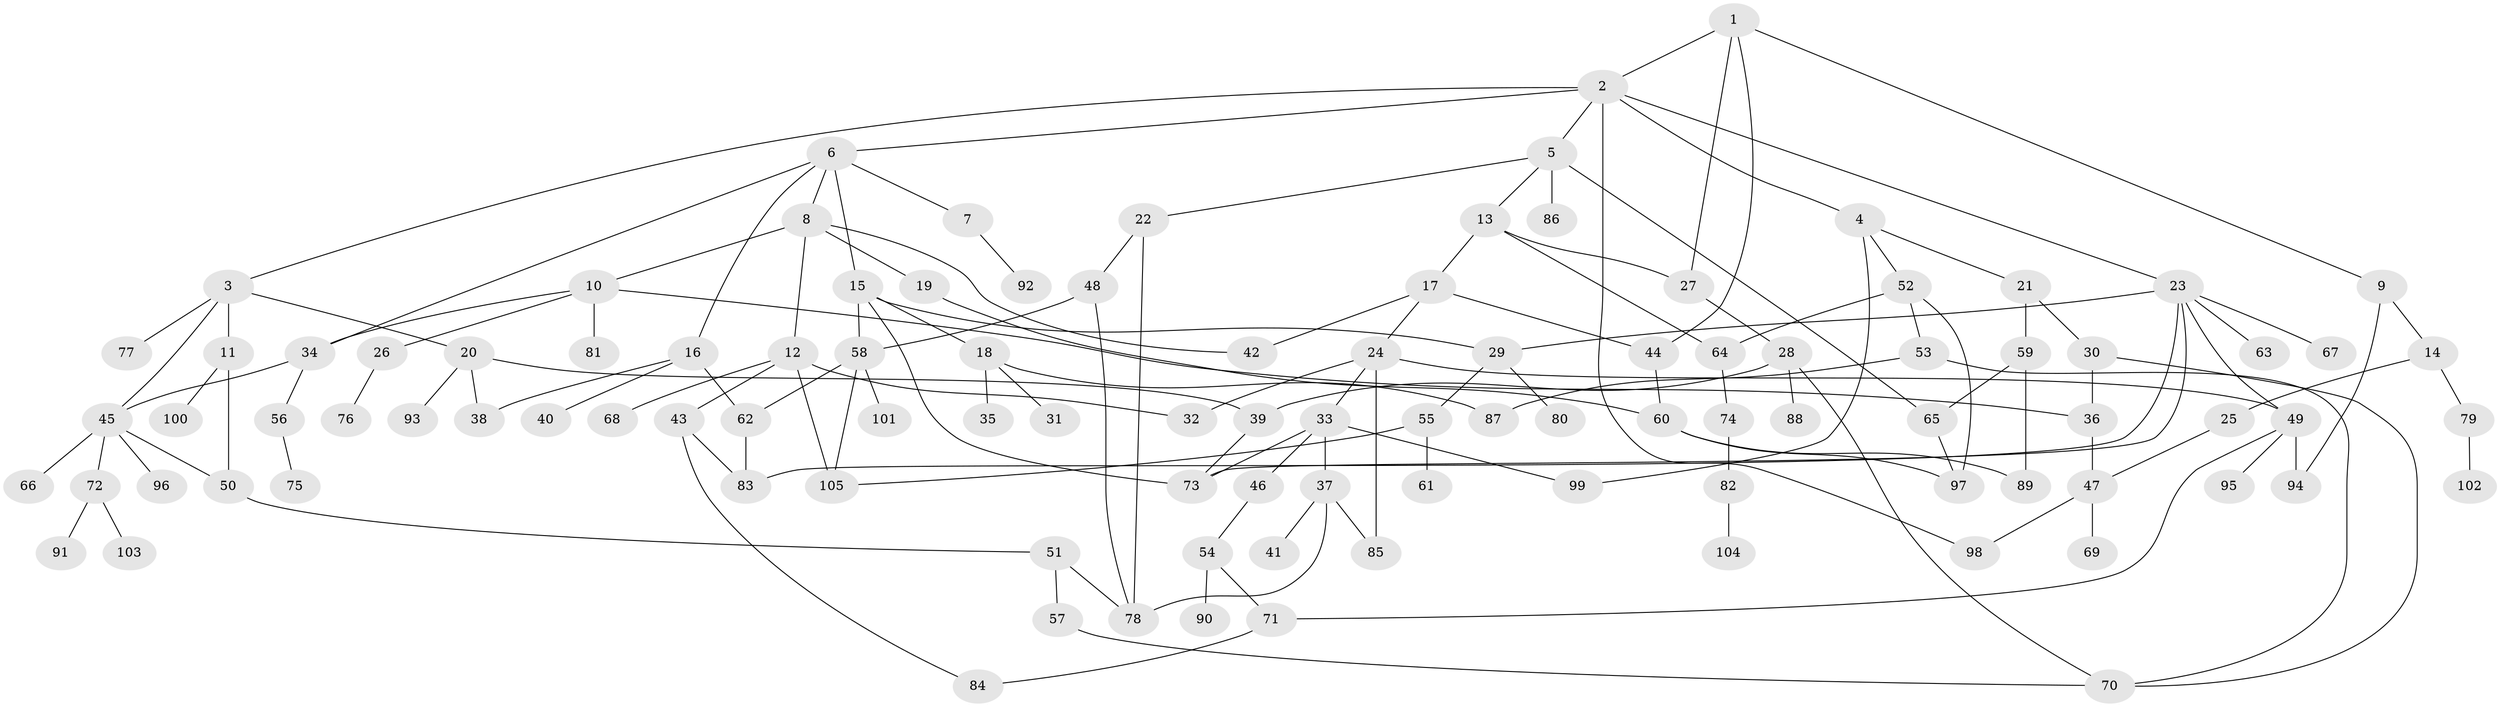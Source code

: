 // coarse degree distribution, {7: 0.07142857142857142, 2: 0.07142857142857142, 1: 0.5238095238095238, 5: 0.07142857142857142, 3: 0.14285714285714285, 10: 0.047619047619047616, 8: 0.023809523809523808, 4: 0.023809523809523808, 6: 0.023809523809523808}
// Generated by graph-tools (version 1.1) at 2025/44/03/04/25 21:44:46]
// undirected, 105 vertices, 145 edges
graph export_dot {
graph [start="1"]
  node [color=gray90,style=filled];
  1;
  2;
  3;
  4;
  5;
  6;
  7;
  8;
  9;
  10;
  11;
  12;
  13;
  14;
  15;
  16;
  17;
  18;
  19;
  20;
  21;
  22;
  23;
  24;
  25;
  26;
  27;
  28;
  29;
  30;
  31;
  32;
  33;
  34;
  35;
  36;
  37;
  38;
  39;
  40;
  41;
  42;
  43;
  44;
  45;
  46;
  47;
  48;
  49;
  50;
  51;
  52;
  53;
  54;
  55;
  56;
  57;
  58;
  59;
  60;
  61;
  62;
  63;
  64;
  65;
  66;
  67;
  68;
  69;
  70;
  71;
  72;
  73;
  74;
  75;
  76;
  77;
  78;
  79;
  80;
  81;
  82;
  83;
  84;
  85;
  86;
  87;
  88;
  89;
  90;
  91;
  92;
  93;
  94;
  95;
  96;
  97;
  98;
  99;
  100;
  101;
  102;
  103;
  104;
  105;
  1 -- 2;
  1 -- 9;
  1 -- 27;
  1 -- 44;
  2 -- 3;
  2 -- 4;
  2 -- 5;
  2 -- 6;
  2 -- 23;
  2 -- 98;
  3 -- 11;
  3 -- 20;
  3 -- 77;
  3 -- 45;
  4 -- 21;
  4 -- 52;
  4 -- 99;
  5 -- 13;
  5 -- 22;
  5 -- 65;
  5 -- 86;
  6 -- 7;
  6 -- 8;
  6 -- 15;
  6 -- 16;
  6 -- 34;
  7 -- 92;
  8 -- 10;
  8 -- 12;
  8 -- 19;
  8 -- 42;
  9 -- 14;
  9 -- 94;
  10 -- 26;
  10 -- 36;
  10 -- 81;
  10 -- 34;
  11 -- 50;
  11 -- 100;
  12 -- 32;
  12 -- 43;
  12 -- 68;
  12 -- 105;
  13 -- 17;
  13 -- 64;
  13 -- 27;
  14 -- 25;
  14 -- 79;
  15 -- 18;
  15 -- 58;
  15 -- 73;
  15 -- 29;
  16 -- 38;
  16 -- 40;
  16 -- 62;
  17 -- 24;
  17 -- 42;
  17 -- 44;
  18 -- 31;
  18 -- 35;
  18 -- 87;
  19 -- 60;
  20 -- 93;
  20 -- 39;
  20 -- 38;
  21 -- 30;
  21 -- 59;
  22 -- 48;
  22 -- 78;
  23 -- 29;
  23 -- 49;
  23 -- 63;
  23 -- 67;
  23 -- 73;
  23 -- 83;
  24 -- 33;
  24 -- 49;
  24 -- 32;
  24 -- 85;
  25 -- 47;
  26 -- 76;
  27 -- 28;
  28 -- 39;
  28 -- 88;
  28 -- 70;
  29 -- 55;
  29 -- 80;
  30 -- 70;
  30 -- 36;
  33 -- 37;
  33 -- 46;
  33 -- 99;
  33 -- 73;
  34 -- 45;
  34 -- 56;
  36 -- 47;
  37 -- 41;
  37 -- 85;
  37 -- 78;
  39 -- 73;
  43 -- 83;
  43 -- 84;
  44 -- 60;
  45 -- 66;
  45 -- 72;
  45 -- 96;
  45 -- 50;
  46 -- 54;
  47 -- 69;
  47 -- 98;
  48 -- 78;
  48 -- 58;
  49 -- 94;
  49 -- 95;
  49 -- 71;
  50 -- 51;
  51 -- 57;
  51 -- 78;
  52 -- 53;
  52 -- 64;
  52 -- 97;
  53 -- 70;
  53 -- 87;
  54 -- 71;
  54 -- 90;
  55 -- 61;
  55 -- 105;
  56 -- 75;
  57 -- 70;
  58 -- 62;
  58 -- 101;
  58 -- 105;
  59 -- 89;
  59 -- 65;
  60 -- 89;
  60 -- 97;
  62 -- 83;
  64 -- 74;
  65 -- 97;
  71 -- 84;
  72 -- 91;
  72 -- 103;
  74 -- 82;
  79 -- 102;
  82 -- 104;
}
